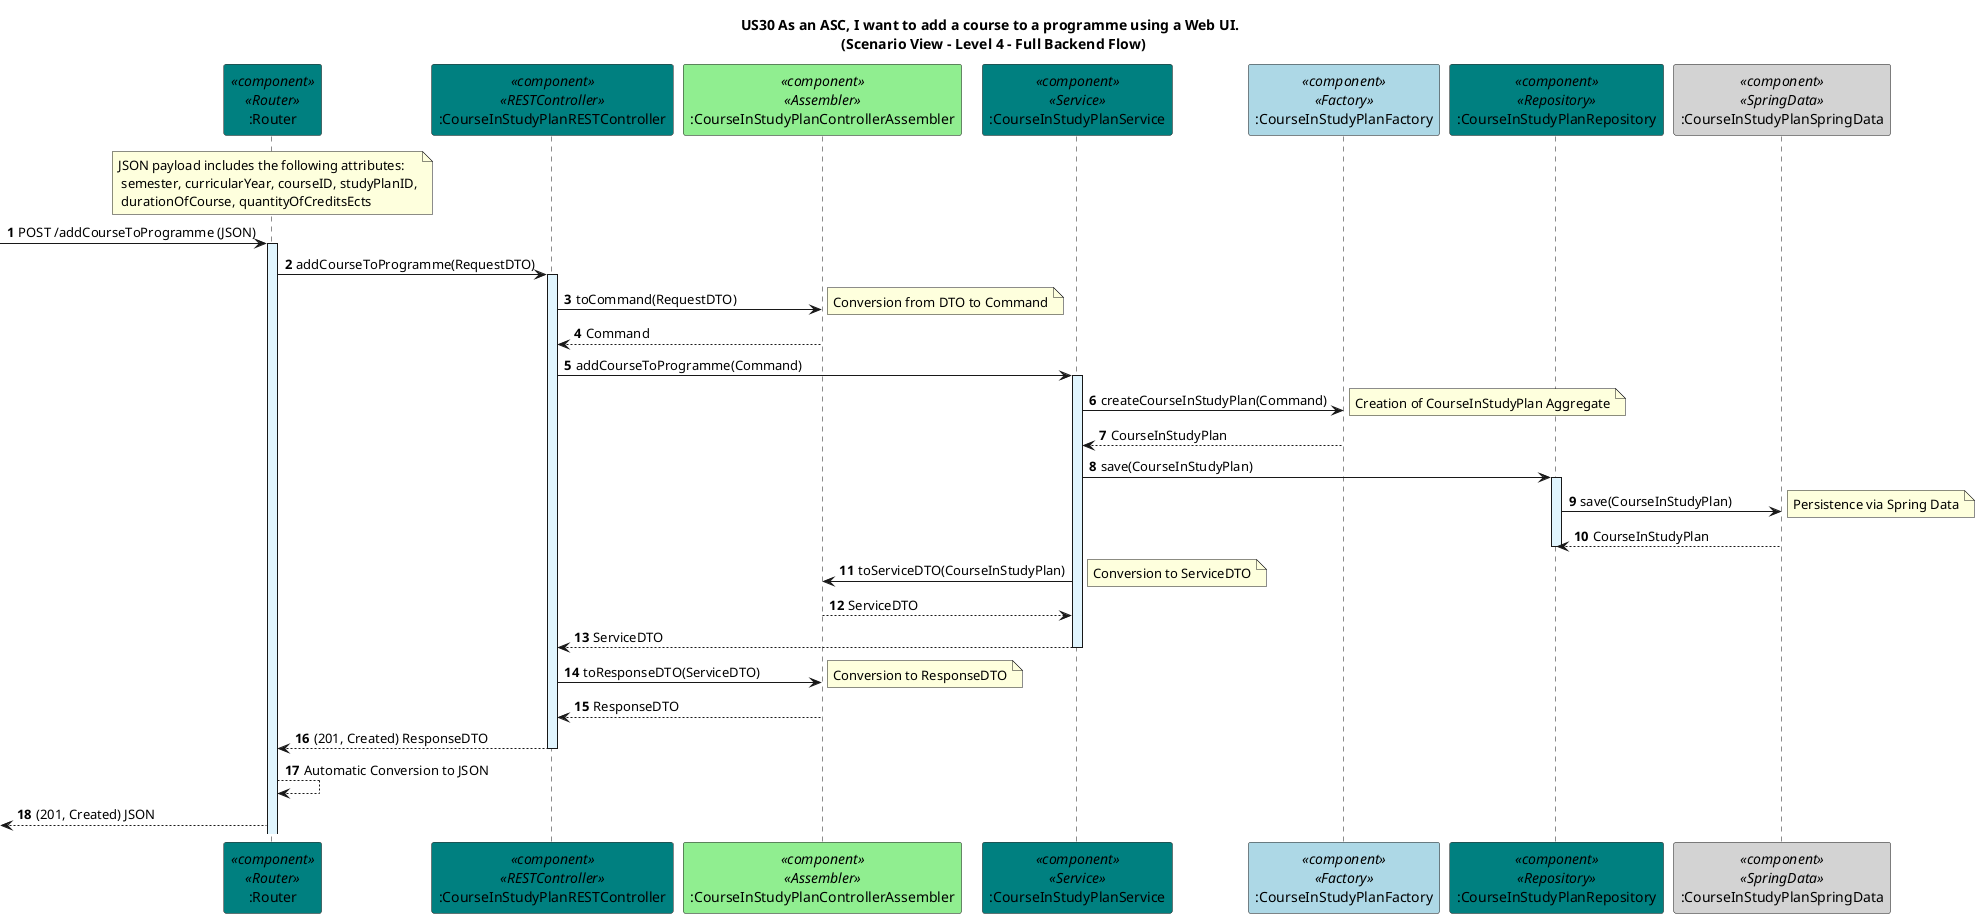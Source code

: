 @startuml

title US30 As an ASC, I want to add a course to a programme using a Web UI. \n (Scenario View - Level 4 - Full Backend Flow)

autonumber

participant ":Router" as router <<component>> <<Router>> #teal
participant ":CourseInStudyPlanRESTController" as restController <<component>> <<RESTController>> #teal
participant ":CourseInStudyPlanControllerAssembler" as assembler <<component>> <<Assembler>> #LightGreen
participant ":CourseInStudyPlanService" as service <<component>> <<Service>> #teal
participant ":CourseInStudyPlanFactory" as factory <<component>> <<Factory>> #LightBlue
participant ":CourseInStudyPlanRepository" as repository <<component>> <<Repository>> #teal
participant ":CourseInStudyPlanSpringData" as springData <<component>> <<SpringData>> #LightGray

note over router: JSON payload includes the following attributes:\n semester, curricularYear, courseID, studyPlanID,\n durationOfCourse, quantityOfCreditsEcts

-> router: POST /addCourseToProgramme (JSON)
activate router #E1F5FE

router -> restController: addCourseToProgramme(RequestDTO)
activate restController #E1F5FE

restController -> assembler: toCommand(RequestDTO)
note right: Conversion from DTO to Command

assembler --> restController: Command

restController -> service: addCourseToProgramme(Command)
activate service #E1F5FE

service -> factory: createCourseInStudyPlan(Command)
note right: Creation of CourseInStudyPlan Aggregate

factory --> service: CourseInStudyPlan

service -> repository: save(CourseInStudyPlan)
activate repository #E1F5FE

repository -> springData: save(CourseInStudyPlan)
note right: Persistence via Spring Data

springData --> repository: CourseInStudyPlan
deactivate repository

service -> assembler: toServiceDTO(CourseInStudyPlan)
note right: Conversion to ServiceDTO

assembler --> service: ServiceDTO

service --> restController: ServiceDTO
deactivate service

restController -> assembler: toResponseDTO(ServiceDTO)
note right: Conversion to ResponseDTO

assembler --> restController: ResponseDTO

restController --> router: (201, Created) ResponseDTO
deactivate restController

router --> router: Automatic Conversion to JSON

<-- router: (201, Created) JSON

@enduml
